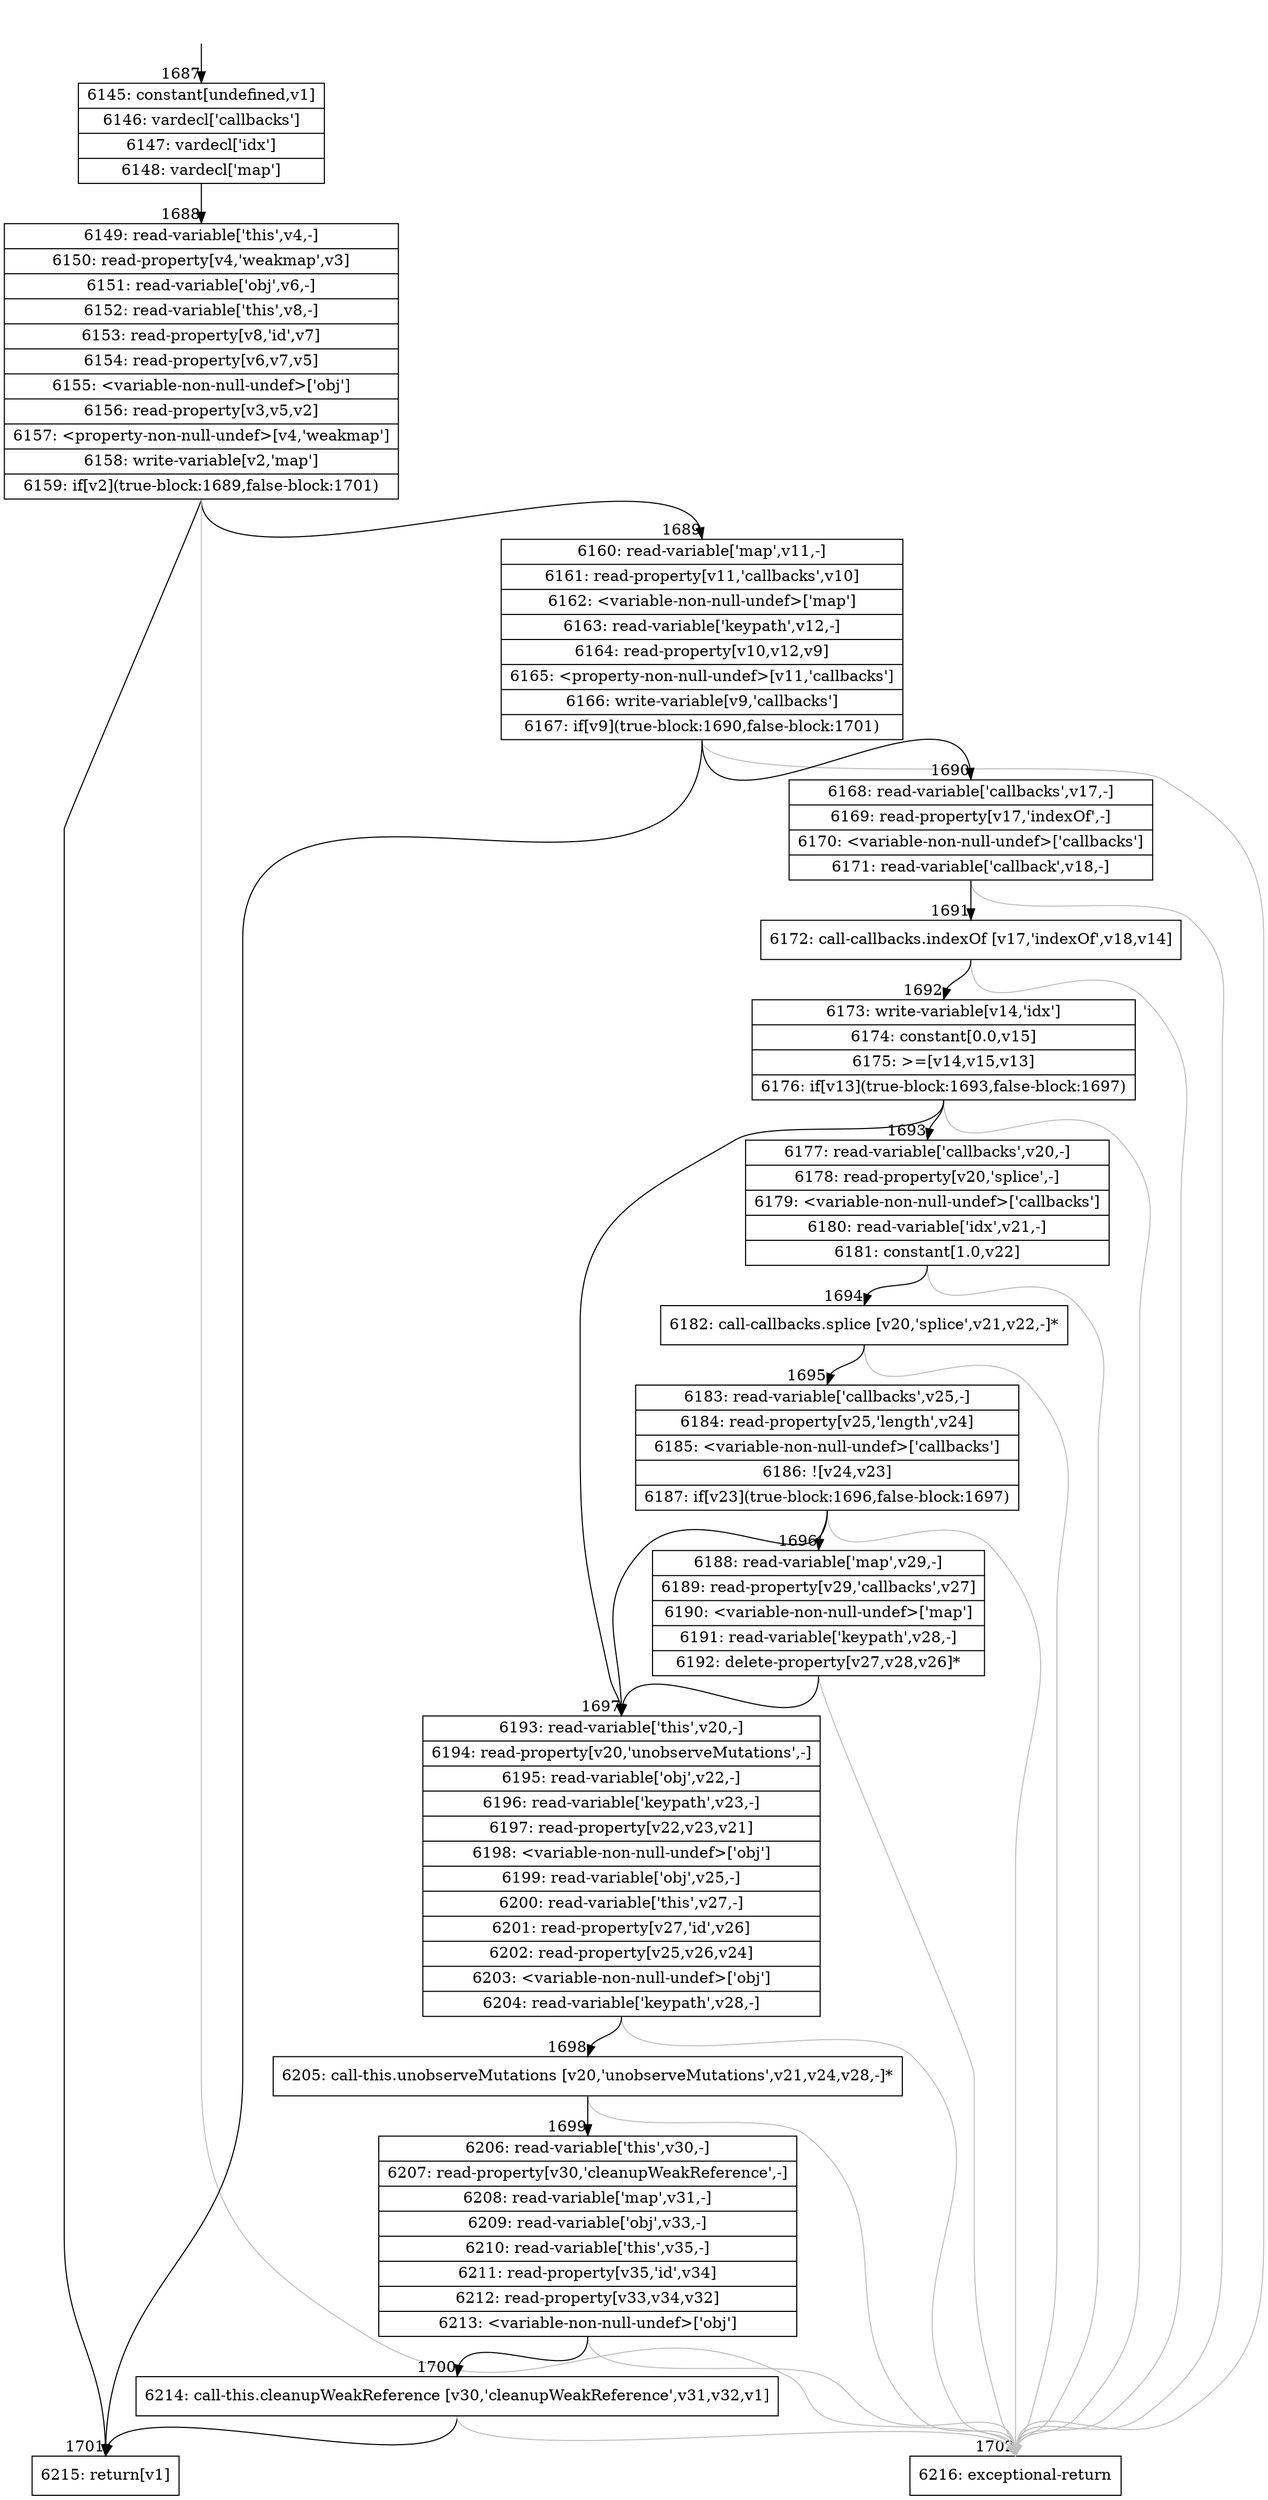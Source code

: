 digraph {
rankdir="TD"
BB_entry125[shape=none,label=""];
BB_entry125 -> BB1687 [tailport=s, headport=n, headlabel="    1687"]
BB1687 [shape=record label="{6145: constant[undefined,v1]|6146: vardecl['callbacks']|6147: vardecl['idx']|6148: vardecl['map']}" ] 
BB1687 -> BB1688 [tailport=s, headport=n, headlabel="      1688"]
BB1688 [shape=record label="{6149: read-variable['this',v4,-]|6150: read-property[v4,'weakmap',v3]|6151: read-variable['obj',v6,-]|6152: read-variable['this',v8,-]|6153: read-property[v8,'id',v7]|6154: read-property[v6,v7,v5]|6155: \<variable-non-null-undef\>['obj']|6156: read-property[v3,v5,v2]|6157: \<property-non-null-undef\>[v4,'weakmap']|6158: write-variable[v2,'map']|6159: if[v2](true-block:1689,false-block:1701)}" ] 
BB1688 -> BB1689 [tailport=s, headport=n, headlabel="      1689"]
BB1688 -> BB1701 [tailport=s, headport=n, headlabel="      1701"]
BB1688 -> BB1702 [tailport=s, headport=n, color=gray, headlabel="      1702"]
BB1689 [shape=record label="{6160: read-variable['map',v11,-]|6161: read-property[v11,'callbacks',v10]|6162: \<variable-non-null-undef\>['map']|6163: read-variable['keypath',v12,-]|6164: read-property[v10,v12,v9]|6165: \<property-non-null-undef\>[v11,'callbacks']|6166: write-variable[v9,'callbacks']|6167: if[v9](true-block:1690,false-block:1701)}" ] 
BB1689 -> BB1690 [tailport=s, headport=n, headlabel="      1690"]
BB1689 -> BB1701 [tailport=s, headport=n]
BB1689 -> BB1702 [tailport=s, headport=n, color=gray]
BB1690 [shape=record label="{6168: read-variable['callbacks',v17,-]|6169: read-property[v17,'indexOf',-]|6170: \<variable-non-null-undef\>['callbacks']|6171: read-variable['callback',v18,-]}" ] 
BB1690 -> BB1691 [tailport=s, headport=n, headlabel="      1691"]
BB1690 -> BB1702 [tailport=s, headport=n, color=gray]
BB1691 [shape=record label="{6172: call-callbacks.indexOf [v17,'indexOf',v18,v14]}" ] 
BB1691 -> BB1692 [tailport=s, headport=n, headlabel="      1692"]
BB1691 -> BB1702 [tailport=s, headport=n, color=gray]
BB1692 [shape=record label="{6173: write-variable[v14,'idx']|6174: constant[0.0,v15]|6175: \>=[v14,v15,v13]|6176: if[v13](true-block:1693,false-block:1697)}" ] 
BB1692 -> BB1693 [tailport=s, headport=n, headlabel="      1693"]
BB1692 -> BB1697 [tailport=s, headport=n, headlabel="      1697"]
BB1692 -> BB1702 [tailport=s, headport=n, color=gray]
BB1693 [shape=record label="{6177: read-variable['callbacks',v20,-]|6178: read-property[v20,'splice',-]|6179: \<variable-non-null-undef\>['callbacks']|6180: read-variable['idx',v21,-]|6181: constant[1.0,v22]}" ] 
BB1693 -> BB1694 [tailport=s, headport=n, headlabel="      1694"]
BB1693 -> BB1702 [tailport=s, headport=n, color=gray]
BB1694 [shape=record label="{6182: call-callbacks.splice [v20,'splice',v21,v22,-]*}" ] 
BB1694 -> BB1695 [tailport=s, headport=n, headlabel="      1695"]
BB1694 -> BB1702 [tailport=s, headport=n, color=gray]
BB1695 [shape=record label="{6183: read-variable['callbacks',v25,-]|6184: read-property[v25,'length',v24]|6185: \<variable-non-null-undef\>['callbacks']|6186: ![v24,v23]|6187: if[v23](true-block:1696,false-block:1697)}" ] 
BB1695 -> BB1696 [tailport=s, headport=n, headlabel="      1696"]
BB1695 -> BB1697 [tailport=s, headport=n]
BB1695 -> BB1702 [tailport=s, headport=n, color=gray]
BB1696 [shape=record label="{6188: read-variable['map',v29,-]|6189: read-property[v29,'callbacks',v27]|6190: \<variable-non-null-undef\>['map']|6191: read-variable['keypath',v28,-]|6192: delete-property[v27,v28,v26]*}" ] 
BB1696 -> BB1697 [tailport=s, headport=n]
BB1696 -> BB1702 [tailport=s, headport=n, color=gray]
BB1697 [shape=record label="{6193: read-variable['this',v20,-]|6194: read-property[v20,'unobserveMutations',-]|6195: read-variable['obj',v22,-]|6196: read-variable['keypath',v23,-]|6197: read-property[v22,v23,v21]|6198: \<variable-non-null-undef\>['obj']|6199: read-variable['obj',v25,-]|6200: read-variable['this',v27,-]|6201: read-property[v27,'id',v26]|6202: read-property[v25,v26,v24]|6203: \<variable-non-null-undef\>['obj']|6204: read-variable['keypath',v28,-]}" ] 
BB1697 -> BB1698 [tailport=s, headport=n, headlabel="      1698"]
BB1697 -> BB1702 [tailport=s, headport=n, color=gray]
BB1698 [shape=record label="{6205: call-this.unobserveMutations [v20,'unobserveMutations',v21,v24,v28,-]*}" ] 
BB1698 -> BB1699 [tailport=s, headport=n, headlabel="      1699"]
BB1698 -> BB1702 [tailport=s, headport=n, color=gray]
BB1699 [shape=record label="{6206: read-variable['this',v30,-]|6207: read-property[v30,'cleanupWeakReference',-]|6208: read-variable['map',v31,-]|6209: read-variable['obj',v33,-]|6210: read-variable['this',v35,-]|6211: read-property[v35,'id',v34]|6212: read-property[v33,v34,v32]|6213: \<variable-non-null-undef\>['obj']}" ] 
BB1699 -> BB1700 [tailport=s, headport=n, headlabel="      1700"]
BB1699 -> BB1702 [tailport=s, headport=n, color=gray]
BB1700 [shape=record label="{6214: call-this.cleanupWeakReference [v30,'cleanupWeakReference',v31,v32,v1]}" ] 
BB1700 -> BB1701 [tailport=s, headport=n]
BB1700 -> BB1702 [tailport=s, headport=n, color=gray]
BB1701 [shape=record label="{6215: return[v1]}" ] 
BB1702 [shape=record label="{6216: exceptional-return}" ] 
//#$~ 1357
}
